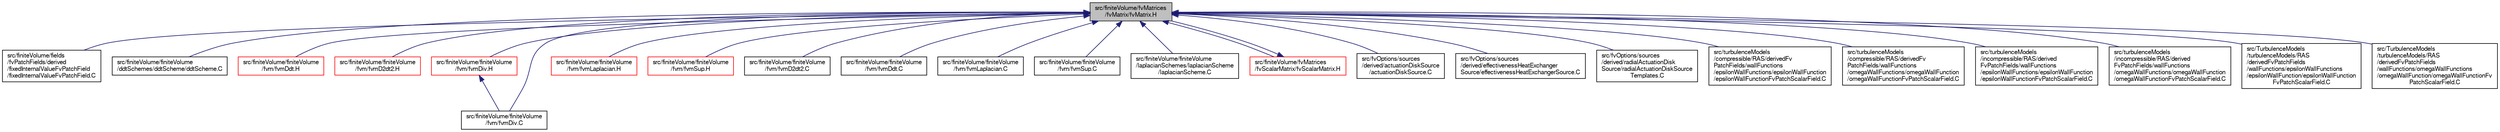 digraph "src/finiteVolume/fvMatrices/fvMatrix/fvMatrix.H"
{
  bgcolor="transparent";
  edge [fontname="FreeSans",fontsize="10",labelfontname="FreeSans",labelfontsize="10"];
  node [fontname="FreeSans",fontsize="10",shape=record];
  Node312 [label="src/finiteVolume/fvMatrices\l/fvMatrix/fvMatrix.H",height=0.2,width=0.4,color="black", fillcolor="grey75", style="filled", fontcolor="black"];
  Node312 -> Node313 [dir="back",color="midnightblue",fontsize="10",style="solid",fontname="FreeSans"];
  Node313 [label="src/finiteVolume/fields\l/fvPatchFields/derived\l/fixedInternalValueFvPatchField\l/fixedInternalValueFvPatchField.C",height=0.2,width=0.4,color="black",URL="$a01865.html"];
  Node312 -> Node314 [dir="back",color="midnightblue",fontsize="10",style="solid",fontname="FreeSans"];
  Node314 [label="src/finiteVolume/finiteVolume\l/ddtSchemes/ddtScheme/ddtScheme.C",height=0.2,width=0.4,color="black",URL="$a02855.html"];
  Node312 -> Node315 [dir="back",color="midnightblue",fontsize="10",style="solid",fontname="FreeSans"];
  Node315 [label="src/finiteVolume/finiteVolume\l/fvm/fvmDdt.H",height=0.2,width=0.4,color="red",URL="$a03065.html",tooltip="Calulate the matrix for the first temporal derivative. "];
  Node312 -> Node375 [dir="back",color="midnightblue",fontsize="10",style="solid",fontname="FreeSans"];
  Node375 [label="src/finiteVolume/finiteVolume\l/fvm/fvmD2dt2.H",height=0.2,width=0.4,color="red",URL="$a03059.html",tooltip="Calculate the matrix for the second-order temporal derivative. "];
  Node312 -> Node376 [dir="back",color="midnightblue",fontsize="10",style="solid",fontname="FreeSans"];
  Node376 [label="src/finiteVolume/finiteVolume\l/fvm/fvmDiv.H",height=0.2,width=0.4,color="red",URL="$a03071.html",tooltip="Calculate the matrix for the divergence of the given field and flux. "];
  Node376 -> Node377 [dir="back",color="midnightblue",fontsize="10",style="solid",fontname="FreeSans"];
  Node377 [label="src/finiteVolume/finiteVolume\l/fvm/fvmDiv.C",height=0.2,width=0.4,color="black",URL="$a03068.html"];
  Node312 -> Node378 [dir="back",color="midnightblue",fontsize="10",style="solid",fontname="FreeSans"];
  Node378 [label="src/finiteVolume/finiteVolume\l/fvm/fvmLaplacian.H",height=0.2,width=0.4,color="red",URL="$a03077.html",tooltip="Calculate the matrix for the laplacian of the field. "];
  Node312 -> Node388 [dir="back",color="midnightblue",fontsize="10",style="solid",fontname="FreeSans"];
  Node388 [label="src/finiteVolume/finiteVolume\l/fvm/fvmSup.H",height=0.2,width=0.4,color="red",URL="$a03083.html",tooltip="Calculate the matrix for implicit and explicit sources. "];
  Node312 -> Node430 [dir="back",color="midnightblue",fontsize="10",style="solid",fontname="FreeSans"];
  Node430 [label="src/finiteVolume/finiteVolume\l/fvm/fvmD2dt2.C",height=0.2,width=0.4,color="black",URL="$a03056.html"];
  Node312 -> Node431 [dir="back",color="midnightblue",fontsize="10",style="solid",fontname="FreeSans"];
  Node431 [label="src/finiteVolume/finiteVolume\l/fvm/fvmDdt.C",height=0.2,width=0.4,color="black",URL="$a03062.html"];
  Node312 -> Node377 [dir="back",color="midnightblue",fontsize="10",style="solid",fontname="FreeSans"];
  Node312 -> Node432 [dir="back",color="midnightblue",fontsize="10",style="solid",fontname="FreeSans"];
  Node432 [label="src/finiteVolume/finiteVolume\l/fvm/fvmLaplacian.C",height=0.2,width=0.4,color="black",URL="$a03074.html"];
  Node312 -> Node433 [dir="back",color="midnightblue",fontsize="10",style="solid",fontname="FreeSans"];
  Node433 [label="src/finiteVolume/finiteVolume\l/fvm/fvmSup.C",height=0.2,width=0.4,color="black",URL="$a03080.html"];
  Node312 -> Node434 [dir="back",color="midnightblue",fontsize="10",style="solid",fontname="FreeSans"];
  Node434 [label="src/finiteVolume/finiteVolume\l/laplacianSchemes/laplacianScheme\l/laplacianScheme.C",height=0.2,width=0.4,color="black",URL="$a03191.html"];
  Node312 -> Node435 [dir="back",color="midnightblue",fontsize="10",style="solid",fontname="FreeSans"];
  Node435 [label="src/finiteVolume/fvMatrices\l/fvScalarMatrix/fvScalarMatrix.H",height=0.2,width=0.4,color="red",URL="$a03290.html",tooltip="A scalar instance of fvMatrix. "];
  Node435 -> Node312 [dir="back",color="midnightblue",fontsize="10",style="solid",fontname="FreeSans"];
  Node312 -> Node496 [dir="back",color="midnightblue",fontsize="10",style="solid",fontname="FreeSans"];
  Node496 [label="src/fvOptions/sources\l/derived/actuationDiskSource\l/actuationDiskSource.C",height=0.2,width=0.4,color="black",URL="$a04637.html"];
  Node312 -> Node497 [dir="back",color="midnightblue",fontsize="10",style="solid",fontname="FreeSans"];
  Node497 [label="src/fvOptions/sources\l/derived/effectivenessHeatExchanger\lSource/effectivenessHeatExchangerSource.C",height=0.2,width=0.4,color="black",URL="$a04646.html"];
  Node312 -> Node342 [dir="back",color="midnightblue",fontsize="10",style="solid",fontname="FreeSans"];
  Node342 [label="src/fvOptions/sources\l/derived/radialActuationDisk\lSource/radialActuationDiskSource\lTemplates.C",height=0.2,width=0.4,color="black",URL="$a04679.html"];
  Node312 -> Node498 [dir="back",color="midnightblue",fontsize="10",style="solid",fontname="FreeSans"];
  Node498 [label="src/turbulenceModels\l/compressible/RAS/derivedFv\lPatchFields/wallFunctions\l/epsilonWallFunctions/epsilonWallFunction\l/epsilonWallFunctionFvPatchScalarField.C",height=0.2,width=0.4,color="black",URL="$a39995.html"];
  Node312 -> Node499 [dir="back",color="midnightblue",fontsize="10",style="solid",fontname="FreeSans"];
  Node499 [label="src/turbulenceModels\l/compressible/RAS/derivedFv\lPatchFields/wallFunctions\l/omegaWallFunctions/omegaWallFunction\l/omegaWallFunctionFvPatchScalarField.C",height=0.2,width=0.4,color="black",URL="$a40085.html"];
  Node312 -> Node500 [dir="back",color="midnightblue",fontsize="10",style="solid",fontname="FreeSans"];
  Node500 [label="src/turbulenceModels\l/incompressible/RAS/derived\lFvPatchFields/wallFunctions\l/epsilonWallFunctions/epsilonWallFunction\l/epsilonWallFunctionFvPatchScalarField.C",height=0.2,width=0.4,color="black",URL="$a39998.html"];
  Node312 -> Node501 [dir="back",color="midnightblue",fontsize="10",style="solid",fontname="FreeSans"];
  Node501 [label="src/turbulenceModels\l/incompressible/RAS/derived\lFvPatchFields/wallFunctions\l/omegaWallFunctions/omegaWallFunction\l/omegaWallFunctionFvPatchScalarField.C",height=0.2,width=0.4,color="black",URL="$a40088.html"];
  Node312 -> Node502 [dir="back",color="midnightblue",fontsize="10",style="solid",fontname="FreeSans"];
  Node502 [label="src/TurbulenceModels\l/turbulenceModels/RAS\l/derivedFvPatchFields\l/wallFunctions/epsilonWallFunctions\l/epsilonWallFunction/epsilonWallFunction\lFvPatchScalarField.C",height=0.2,width=0.4,color="black",URL="$a40001.html"];
  Node312 -> Node503 [dir="back",color="midnightblue",fontsize="10",style="solid",fontname="FreeSans"];
  Node503 [label="src/TurbulenceModels\l/turbulenceModels/RAS\l/derivedFvPatchFields\l/wallFunctions/omegaWallFunctions\l/omegaWallFunction/omegaWallFunctionFv\lPatchScalarField.C",height=0.2,width=0.4,color="black",URL="$a40091.html"];
}
